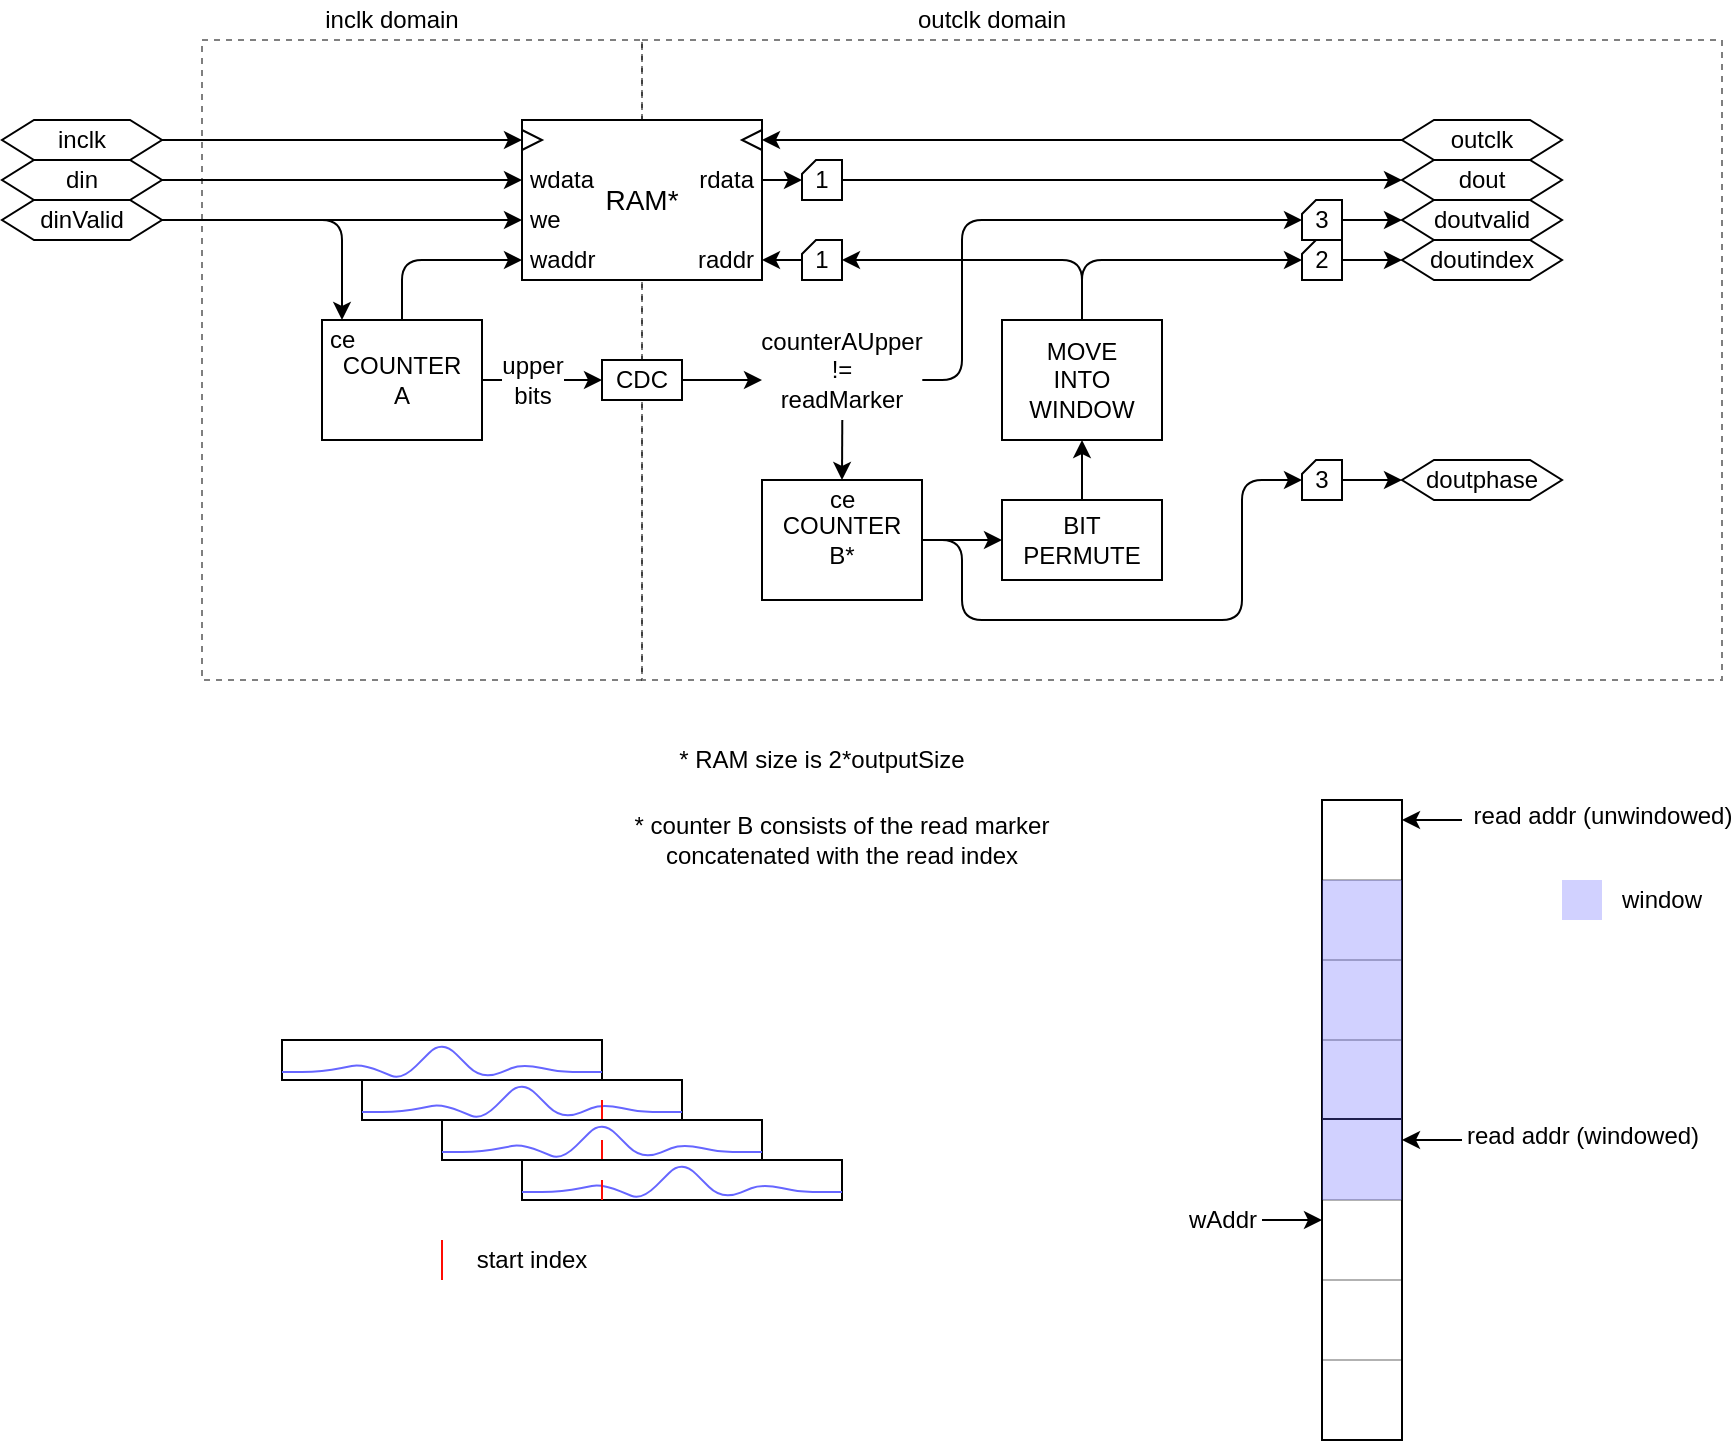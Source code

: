 <mxfile version="11.1.4" type="device"><diagram id="xeB8xeySdHdrfTj55RFs" name="Page-1"><mxGraphModel dx="1231" dy="726" grid="1" gridSize="10" guides="1" tooltips="1" connect="1" arrows="1" fold="1" page="1" pageScale="1" pageWidth="1200" pageHeight="1100" math="0" shadow="0"><root><mxCell id="0"/><mxCell id="1" parent="0"/><mxCell id="kxmxO0SaUrNQi4WjiAiA-177" value="" style="rounded=0;whiteSpace=wrap;html=1;fillColor=none;fontSize=12;align=left;dashed=1;opacity=50;" vertex="1" parent="1"><mxGeometry x="160" y="100" width="220" height="320" as="geometry"/></mxCell><mxCell id="kxmxO0SaUrNQi4WjiAiA-182" value="" style="rounded=0;whiteSpace=wrap;html=1;fillColor=none;fontSize=12;align=left;dashed=1;opacity=50;" vertex="1" parent="1"><mxGeometry x="380" y="100" width="540" height="320" as="geometry"/></mxCell><mxCell id="kxmxO0SaUrNQi4WjiAiA-6" value="" style="group" vertex="1" connectable="0" parent="1"><mxGeometry x="320" y="140" width="120" height="80" as="geometry"/></mxCell><mxCell id="kxmxO0SaUrNQi4WjiAiA-1" value="RAM*" style="rounded=0;whiteSpace=wrap;html=1;fontSize=14;" vertex="1" parent="kxmxO0SaUrNQi4WjiAiA-6"><mxGeometry width="120" height="80" as="geometry"/></mxCell><mxCell id="kxmxO0SaUrNQi4WjiAiA-2" value="waddr" style="text;html=1;strokeColor=none;fillColor=none;align=left;verticalAlign=middle;whiteSpace=wrap;rounded=0;fontSize=12;spacingLeft=2;" vertex="1" parent="kxmxO0SaUrNQi4WjiAiA-6"><mxGeometry y="60" width="40" height="20" as="geometry"/></mxCell><mxCell id="kxmxO0SaUrNQi4WjiAiA-3" value="wdata" style="text;html=1;strokeColor=none;fillColor=none;align=left;verticalAlign=middle;whiteSpace=wrap;rounded=0;fontSize=12;spacingLeft=2;" vertex="1" parent="kxmxO0SaUrNQi4WjiAiA-6"><mxGeometry y="20" width="40" height="20" as="geometry"/></mxCell><mxCell id="kxmxO0SaUrNQi4WjiAiA-4" value="rdata" style="text;html=1;strokeColor=none;fillColor=none;align=right;verticalAlign=middle;whiteSpace=wrap;rounded=0;fontSize=12;spacingLeft=0;spacingRight=2;" vertex="1" parent="kxmxO0SaUrNQi4WjiAiA-6"><mxGeometry x="80" y="20" width="40" height="20" as="geometry"/></mxCell><mxCell id="kxmxO0SaUrNQi4WjiAiA-5" value="raddr" style="text;html=1;strokeColor=none;fillColor=none;align=right;verticalAlign=middle;whiteSpace=wrap;rounded=0;fontSize=12;spacingLeft=0;spacingRight=2;" vertex="1" parent="kxmxO0SaUrNQi4WjiAiA-6"><mxGeometry x="80" y="60" width="40" height="20" as="geometry"/></mxCell><mxCell id="kxmxO0SaUrNQi4WjiAiA-57" value="we" style="text;html=1;strokeColor=none;fillColor=none;align=left;verticalAlign=middle;whiteSpace=wrap;rounded=0;fontSize=12;spacingLeft=2;" vertex="1" parent="kxmxO0SaUrNQi4WjiAiA-6"><mxGeometry y="40" width="40" height="20" as="geometry"/></mxCell><mxCell id="kxmxO0SaUrNQi4WjiAiA-76" value="" style="group" vertex="1" connectable="0" parent="kxmxO0SaUrNQi4WjiAiA-6"><mxGeometry y="5" width="10" height="10" as="geometry"/></mxCell><mxCell id="kxmxO0SaUrNQi4WjiAiA-77" value="" style="rounded=0;whiteSpace=wrap;html=1;fontSize=12;align=right;strokeColor=none;fillColor=none;" vertex="1" parent="kxmxO0SaUrNQi4WjiAiA-76"><mxGeometry width="10" height="10" as="geometry"/></mxCell><mxCell id="kxmxO0SaUrNQi4WjiAiA-78" value="" style="endArrow=none;html=1;strokeColor=#000000;fontSize=12;rounded=0;" edge="1" parent="kxmxO0SaUrNQi4WjiAiA-76"><mxGeometry width="50" height="50" relative="1" as="geometry"><mxPoint as="sourcePoint"/><mxPoint y="10" as="targetPoint"/><Array as="points"><mxPoint x="10" y="5"/></Array></mxGeometry></mxCell><mxCell id="kxmxO0SaUrNQi4WjiAiA-108" value="" style="group;rotation=-180;" vertex="1" connectable="0" parent="kxmxO0SaUrNQi4WjiAiA-6"><mxGeometry x="110" y="5" width="10" height="10" as="geometry"/></mxCell><mxCell id="kxmxO0SaUrNQi4WjiAiA-109" value="" style="rounded=0;whiteSpace=wrap;html=1;fontSize=12;align=right;strokeColor=none;fillColor=none;rotation=-180;" vertex="1" parent="kxmxO0SaUrNQi4WjiAiA-108"><mxGeometry width="10" height="10" as="geometry"/></mxCell><mxCell id="kxmxO0SaUrNQi4WjiAiA-110" value="" style="endArrow=none;html=1;strokeColor=#000000;fontSize=12;rounded=0;" edge="1" parent="kxmxO0SaUrNQi4WjiAiA-108"><mxGeometry width="50" height="50" relative="1" as="geometry"><mxPoint x="10" y="10" as="sourcePoint"/><mxPoint x="10" as="targetPoint"/><Array as="points"><mxPoint y="5"/></Array></mxGeometry></mxCell><mxCell id="kxmxO0SaUrNQi4WjiAiA-284" style="edgeStyle=orthogonalEdgeStyle;rounded=1;orthogonalLoop=1;jettySize=auto;html=1;exitX=1;exitY=0.5;exitDx=0;exitDy=0;entryX=0;entryY=0.5;entryDx=0;entryDy=0;strokeColor=#000000;fontSize=12;" edge="1" parent="1" source="kxmxO0SaUrNQi4WjiAiA-9" target="kxmxO0SaUrNQi4WjiAiA-3"><mxGeometry relative="1" as="geometry"/></mxCell><mxCell id="kxmxO0SaUrNQi4WjiAiA-9" value="din" style="shape=hexagon;perimeter=hexagonPerimeter2;whiteSpace=wrap;html=1;fontSize=12;align=center;size=0.2;" vertex="1" parent="1"><mxGeometry x="60" y="160" width="80" height="20" as="geometry"/></mxCell><mxCell id="kxmxO0SaUrNQi4WjiAiA-20" value="" style="group" vertex="1" connectable="0" parent="1"><mxGeometry x="200" y="600" width="160" height="20" as="geometry"/></mxCell><mxCell id="kxmxO0SaUrNQi4WjiAiA-18" value="" style="rounded=0;whiteSpace=wrap;html=1;fontSize=12;align=right;" vertex="1" parent="kxmxO0SaUrNQi4WjiAiA-20"><mxGeometry width="160" height="20" as="geometry"/></mxCell><mxCell id="kxmxO0SaUrNQi4WjiAiA-15" value="" style="endArrow=none;html=1;fontSize=12;strokeColor=#6666FF;" edge="1" parent="kxmxO0SaUrNQi4WjiAiA-20"><mxGeometry width="50" height="50" relative="1" as="geometry"><mxPoint y="16" as="sourcePoint"/><mxPoint x="160" y="16" as="targetPoint"/><Array as="points"><mxPoint x="20" y="16"/><mxPoint x="40" y="12"/><mxPoint x="60" y="20"/><mxPoint x="80"/><mxPoint x="100" y="20"/><mxPoint x="120" y="12"/><mxPoint x="140" y="16"/></Array></mxGeometry></mxCell><mxCell id="kxmxO0SaUrNQi4WjiAiA-31" value="" style="group" vertex="1" connectable="0" parent="1"><mxGeometry x="240" y="620" width="160" height="20" as="geometry"/></mxCell><mxCell id="kxmxO0SaUrNQi4WjiAiA-32" value="" style="rounded=0;whiteSpace=wrap;html=1;fontSize=12;align=right;" vertex="1" parent="kxmxO0SaUrNQi4WjiAiA-31"><mxGeometry width="160" height="20" as="geometry"/></mxCell><mxCell id="kxmxO0SaUrNQi4WjiAiA-33" value="" style="endArrow=none;html=1;fontSize=12;strokeColor=#6666FF;" edge="1" parent="kxmxO0SaUrNQi4WjiAiA-31"><mxGeometry width="50" height="50" relative="1" as="geometry"><mxPoint y="16" as="sourcePoint"/><mxPoint x="160" y="16" as="targetPoint"/><Array as="points"><mxPoint x="20" y="16"/><mxPoint x="40" y="12"/><mxPoint x="60" y="20"/><mxPoint x="80"/><mxPoint x="100" y="20"/><mxPoint x="120" y="12"/><mxPoint x="140" y="16"/></Array></mxGeometry></mxCell><mxCell id="kxmxO0SaUrNQi4WjiAiA-40" value="" style="endArrow=none;html=1;strokeColor=#FF0B03;fontSize=12;" edge="1" parent="kxmxO0SaUrNQi4WjiAiA-31"><mxGeometry width="50" height="50" relative="1" as="geometry"><mxPoint x="120" y="20" as="sourcePoint"/><mxPoint x="120" y="10" as="targetPoint"/></mxGeometry></mxCell><mxCell id="kxmxO0SaUrNQi4WjiAiA-34" value="" style="group" vertex="1" connectable="0" parent="1"><mxGeometry x="280" y="640" width="160" height="20" as="geometry"/></mxCell><mxCell id="kxmxO0SaUrNQi4WjiAiA-35" value="" style="rounded=0;whiteSpace=wrap;html=1;fontSize=12;align=right;" vertex="1" parent="kxmxO0SaUrNQi4WjiAiA-34"><mxGeometry width="160" height="20" as="geometry"/></mxCell><mxCell id="kxmxO0SaUrNQi4WjiAiA-36" value="" style="endArrow=none;html=1;fontSize=12;strokeColor=#6666FF;" edge="1" parent="kxmxO0SaUrNQi4WjiAiA-34"><mxGeometry width="50" height="50" relative="1" as="geometry"><mxPoint y="16" as="sourcePoint"/><mxPoint x="160" y="16" as="targetPoint"/><Array as="points"><mxPoint x="20" y="16"/><mxPoint x="40" y="12"/><mxPoint x="60" y="20"/><mxPoint x="80"/><mxPoint x="100" y="20"/><mxPoint x="120" y="12"/><mxPoint x="140" y="16"/></Array></mxGeometry></mxCell><mxCell id="kxmxO0SaUrNQi4WjiAiA-41" value="" style="endArrow=none;html=1;strokeColor=#FF0B03;fontSize=12;" edge="1" parent="kxmxO0SaUrNQi4WjiAiA-34"><mxGeometry width="50" height="50" relative="1" as="geometry"><mxPoint x="80" y="20" as="sourcePoint"/><mxPoint x="80" y="10" as="targetPoint"/></mxGeometry></mxCell><mxCell id="kxmxO0SaUrNQi4WjiAiA-37" value="" style="group" vertex="1" connectable="0" parent="1"><mxGeometry x="320" y="660" width="160" height="20" as="geometry"/></mxCell><mxCell id="kxmxO0SaUrNQi4WjiAiA-38" value="" style="rounded=0;whiteSpace=wrap;html=1;fontSize=12;align=right;" vertex="1" parent="kxmxO0SaUrNQi4WjiAiA-37"><mxGeometry width="160" height="20" as="geometry"/></mxCell><mxCell id="kxmxO0SaUrNQi4WjiAiA-39" value="" style="endArrow=none;html=1;fontSize=12;strokeColor=#6666FF;" edge="1" parent="kxmxO0SaUrNQi4WjiAiA-37"><mxGeometry width="50" height="50" relative="1" as="geometry"><mxPoint y="16" as="sourcePoint"/><mxPoint x="160" y="16" as="targetPoint"/><Array as="points"><mxPoint x="20" y="16"/><mxPoint x="40" y="12"/><mxPoint x="60" y="20"/><mxPoint x="80"/><mxPoint x="100" y="20"/><mxPoint x="120" y="12"/><mxPoint x="140" y="16"/></Array></mxGeometry></mxCell><mxCell id="kxmxO0SaUrNQi4WjiAiA-46" value="" style="endArrow=none;html=1;strokeColor=#FF0B03;fontSize=12;" edge="1" parent="kxmxO0SaUrNQi4WjiAiA-37"><mxGeometry width="50" height="50" relative="1" as="geometry"><mxPoint x="40" y="20" as="sourcePoint"/><mxPoint x="40" y="10" as="targetPoint"/></mxGeometry></mxCell><mxCell id="kxmxO0SaUrNQi4WjiAiA-283" style="edgeStyle=orthogonalEdgeStyle;rounded=1;orthogonalLoop=1;jettySize=auto;html=1;exitX=1;exitY=0.5;exitDx=0;exitDy=0;entryX=0;entryY=0.5;entryDx=0;entryDy=0;strokeColor=#000000;fontSize=12;" edge="1" parent="1" source="kxmxO0SaUrNQi4WjiAiA-68" target="kxmxO0SaUrNQi4WjiAiA-77"><mxGeometry relative="1" as="geometry"/></mxCell><mxCell id="kxmxO0SaUrNQi4WjiAiA-68" value="inclk" style="shape=hexagon;perimeter=hexagonPerimeter2;whiteSpace=wrap;html=1;fontSize=12;align=center;size=0.2;" vertex="1" parent="1"><mxGeometry x="60" y="140" width="80" height="20" as="geometry"/></mxCell><mxCell id="kxmxO0SaUrNQi4WjiAiA-100" value="" style="group" vertex="1" connectable="0" parent="1"><mxGeometry x="440" y="320" width="80" height="60" as="geometry"/></mxCell><mxCell id="kxmxO0SaUrNQi4WjiAiA-297" value="" style="group" vertex="1" connectable="0" parent="kxmxO0SaUrNQi4WjiAiA-100"><mxGeometry width="80" height="60" as="geometry"/></mxCell><mxCell id="kxmxO0SaUrNQi4WjiAiA-101" value="COUNTER&lt;br&gt;B*" style="rounded=0;whiteSpace=wrap;html=1;fontSize=12;align=center;" vertex="1" parent="kxmxO0SaUrNQi4WjiAiA-297"><mxGeometry width="80" height="60" as="geometry"/></mxCell><mxCell id="kxmxO0SaUrNQi4WjiAiA-113" value="ce" style="text;html=1;strokeColor=none;fillColor=none;align=left;verticalAlign=middle;whiteSpace=wrap;rounded=0;fontSize=12;spacingLeft=2;spacingRight=0;" vertex="1" parent="kxmxO0SaUrNQi4WjiAiA-297"><mxGeometry x="30" width="20" height="20" as="geometry"/></mxCell><mxCell id="kxmxO0SaUrNQi4WjiAiA-111" style="edgeStyle=orthogonalEdgeStyle;rounded=1;orthogonalLoop=1;jettySize=auto;html=1;exitX=1;exitY=0.5;exitDx=0;exitDy=0;strokeColor=#000000;fontSize=12;entryX=0;entryY=0.5;entryDx=0;entryDy=0;" edge="1" parent="1" source="kxmxO0SaUrNQi4WjiAiA-210" target="kxmxO0SaUrNQi4WjiAiA-123"><mxGeometry relative="1" as="geometry"><mxPoint x="580" y="170" as="targetPoint"/></mxGeometry></mxCell><mxCell id="kxmxO0SaUrNQi4WjiAiA-123" value="dout" style="shape=hexagon;perimeter=hexagonPerimeter2;whiteSpace=wrap;html=1;fontSize=12;align=center;size=0.2;" vertex="1" parent="1"><mxGeometry x="760" y="160" width="80" height="20" as="geometry"/></mxCell><mxCell id="kxmxO0SaUrNQi4WjiAiA-124" value="doutphase" style="shape=hexagon;perimeter=hexagonPerimeter2;whiteSpace=wrap;html=1;fontSize=12;align=center;size=0.2;" vertex="1" parent="1"><mxGeometry x="760" y="310" width="80" height="20" as="geometry"/></mxCell><mxCell id="kxmxO0SaUrNQi4WjiAiA-132" style="edgeStyle=orthogonalEdgeStyle;rounded=1;orthogonalLoop=1;jettySize=auto;html=1;exitX=0;exitY=0.5;exitDx=0;exitDy=0;entryX=0;entryY=0.5;entryDx=0;entryDy=0;strokeColor=#000000;fontSize=12;" edge="1" parent="1" source="kxmxO0SaUrNQi4WjiAiA-129" target="kxmxO0SaUrNQi4WjiAiA-109"><mxGeometry relative="1" as="geometry"><Array as="points"><mxPoint x="580" y="150"/><mxPoint x="580" y="150"/></Array></mxGeometry></mxCell><mxCell id="kxmxO0SaUrNQi4WjiAiA-129" value="outclk" style="shape=hexagon;perimeter=hexagonPerimeter2;whiteSpace=wrap;html=1;fontSize=12;align=center;size=0.2;" vertex="1" parent="1"><mxGeometry x="760" y="140" width="80" height="20" as="geometry"/></mxCell><mxCell id="kxmxO0SaUrNQi4WjiAiA-155" value="" style="group" vertex="1" connectable="0" parent="1"><mxGeometry x="220" y="240" width="80" height="60" as="geometry"/></mxCell><mxCell id="kxmxO0SaUrNQi4WjiAiA-156" value="COUNTER&lt;br&gt;A" style="rounded=0;whiteSpace=wrap;html=1;fontSize=12;align=center;" vertex="1" parent="kxmxO0SaUrNQi4WjiAiA-155"><mxGeometry width="80" height="60" as="geometry"/></mxCell><mxCell id="kxmxO0SaUrNQi4WjiAiA-285" value="ce" style="text;html=1;strokeColor=none;fillColor=none;align=left;verticalAlign=middle;whiteSpace=wrap;rounded=0;fontSize=12;spacingLeft=2;" vertex="1" parent="kxmxO0SaUrNQi4WjiAiA-155"><mxGeometry width="20" height="20" as="geometry"/></mxCell><mxCell id="kxmxO0SaUrNQi4WjiAiA-178" value="inclk domain" style="text;html=1;strokeColor=none;fillColor=none;align=center;verticalAlign=middle;whiteSpace=wrap;rounded=0;dashed=1;fontSize=12;opacity=50;" vertex="1" parent="1"><mxGeometry x="210" y="80" width="90" height="20" as="geometry"/></mxCell><mxCell id="kxmxO0SaUrNQi4WjiAiA-185" value="outclk domain" style="text;html=1;strokeColor=none;fillColor=none;align=center;verticalAlign=middle;whiteSpace=wrap;rounded=0;dashed=1;fontSize=12;opacity=50;" vertex="1" parent="1"><mxGeometry x="510" y="80" width="90" height="20" as="geometry"/></mxCell><mxCell id="kxmxO0SaUrNQi4WjiAiA-186" style="edgeStyle=orthogonalEdgeStyle;rounded=1;orthogonalLoop=1;jettySize=auto;html=1;exitX=0.5;exitY=0;exitDx=0;exitDy=0;entryX=0;entryY=0.5;entryDx=0;entryDy=0;strokeColor=#000000;fontSize=12;" edge="1" parent="1" source="kxmxO0SaUrNQi4WjiAiA-156" target="kxmxO0SaUrNQi4WjiAiA-2"><mxGeometry relative="1" as="geometry"><Array as="points"><mxPoint x="260" y="210"/></Array></mxGeometry></mxCell><mxCell id="kxmxO0SaUrNQi4WjiAiA-294" style="edgeStyle=orthogonalEdgeStyle;rounded=1;orthogonalLoop=1;jettySize=auto;html=1;exitX=1;exitY=0.5;exitDx=0;exitDy=0;strokeColor=#000000;fontSize=12;" edge="1" parent="1" source="kxmxO0SaUrNQi4WjiAiA-204"><mxGeometry relative="1" as="geometry"><mxPoint x="440" y="270" as="targetPoint"/></mxGeometry></mxCell><mxCell id="kxmxO0SaUrNQi4WjiAiA-204" value="CDC" style="rounded=0;whiteSpace=wrap;html=1;fontSize=12;align=center;" vertex="1" parent="1"><mxGeometry x="360" y="260" width="40" height="20" as="geometry"/></mxCell><mxCell id="kxmxO0SaUrNQi4WjiAiA-208" value="doutvalid" style="shape=hexagon;perimeter=hexagonPerimeter2;whiteSpace=wrap;html=1;fontSize=12;align=center;size=0.2;" vertex="1" parent="1"><mxGeometry x="760" y="180" width="80" height="20" as="geometry"/></mxCell><mxCell id="kxmxO0SaUrNQi4WjiAiA-210" value="1" style="shape=card;whiteSpace=wrap;html=1;fillColor=none;fontSize=12;align=center;arcSize=10;size=7;" vertex="1" parent="1"><mxGeometry x="460" y="160" width="20" height="20" as="geometry"/></mxCell><mxCell id="kxmxO0SaUrNQi4WjiAiA-212" style="edgeStyle=orthogonalEdgeStyle;rounded=1;orthogonalLoop=1;jettySize=auto;html=1;exitX=1;exitY=0.5;exitDx=0;exitDy=0;strokeColor=#000000;fontSize=12;entryX=0;entryY=0.5;entryDx=0;entryDy=0;" edge="1" parent="1" source="kxmxO0SaUrNQi4WjiAiA-4" target="kxmxO0SaUrNQi4WjiAiA-210"><mxGeometry relative="1" as="geometry"><mxPoint x="580.333" y="170.333" as="targetPoint"/><mxPoint x="440.333" y="170.333" as="sourcePoint"/></mxGeometry></mxCell><mxCell id="kxmxO0SaUrNQi4WjiAiA-217" style="edgeStyle=orthogonalEdgeStyle;rounded=1;orthogonalLoop=1;jettySize=auto;html=1;exitX=1;exitY=0.5;exitDx=0;exitDy=0;exitPerimeter=0;entryX=0;entryY=0.5;entryDx=0;entryDy=0;strokeColor=#000000;fontSize=12;" edge="1" parent="1" source="kxmxO0SaUrNQi4WjiAiA-214" target="kxmxO0SaUrNQi4WjiAiA-208"><mxGeometry relative="1" as="geometry"/></mxCell><mxCell id="kxmxO0SaUrNQi4WjiAiA-214" value="3" style="shape=card;whiteSpace=wrap;html=1;fillColor=none;fontSize=12;align=center;arcSize=10;size=7;" vertex="1" parent="1"><mxGeometry x="710" y="180" width="20" height="20" as="geometry"/></mxCell><mxCell id="kxmxO0SaUrNQi4WjiAiA-245" value="" style="group" vertex="1" connectable="0" parent="1"><mxGeometry x="560" y="330" width="80" height="40" as="geometry"/></mxCell><mxCell id="kxmxO0SaUrNQi4WjiAiA-246" value="BIT&lt;br&gt;PERMUTE" style="rounded=0;whiteSpace=wrap;html=1;fontSize=12;align=center;" vertex="1" parent="kxmxO0SaUrNQi4WjiAiA-245"><mxGeometry width="80" height="40" as="geometry"/></mxCell><mxCell id="kxmxO0SaUrNQi4WjiAiA-266" style="edgeStyle=orthogonalEdgeStyle;rounded=1;orthogonalLoop=1;jettySize=auto;html=1;exitX=1;exitY=0.5;exitDx=0;exitDy=0;exitPerimeter=0;entryX=0;entryY=0.5;entryDx=0;entryDy=0;strokeColor=#000000;fontSize=12;" edge="1" parent="1" source="kxmxO0SaUrNQi4WjiAiA-262" target="kxmxO0SaUrNQi4WjiAiA-124"><mxGeometry relative="1" as="geometry"/></mxCell><mxCell id="kxmxO0SaUrNQi4WjiAiA-262" value="3" style="shape=card;whiteSpace=wrap;html=1;fillColor=none;fontSize=12;align=center;arcSize=10;size=7;" vertex="1" parent="1"><mxGeometry x="710" y="310" width="20" height="20" as="geometry"/></mxCell><mxCell id="kxmxO0SaUrNQi4WjiAiA-267" value="doutindex" style="shape=hexagon;perimeter=hexagonPerimeter2;whiteSpace=wrap;html=1;fontSize=12;align=center;size=0.2;" vertex="1" parent="1"><mxGeometry x="760" y="200" width="80" height="20" as="geometry"/></mxCell><mxCell id="kxmxO0SaUrNQi4WjiAiA-270" style="edgeStyle=orthogonalEdgeStyle;rounded=1;orthogonalLoop=1;jettySize=auto;html=1;exitX=1;exitY=0.5;exitDx=0;exitDy=0;exitPerimeter=0;entryX=0;entryY=0.5;entryDx=0;entryDy=0;strokeColor=#000000;fontSize=12;" edge="1" parent="1" source="kxmxO0SaUrNQi4WjiAiA-273" target="kxmxO0SaUrNQi4WjiAiA-267"><mxGeometry relative="1" as="geometry"/></mxCell><mxCell id="kxmxO0SaUrNQi4WjiAiA-273" value="2" style="shape=card;whiteSpace=wrap;html=1;fillColor=none;fontSize=12;align=center;arcSize=10;size=7;" vertex="1" parent="1"><mxGeometry x="710" y="200" width="20" height="20" as="geometry"/></mxCell><mxCell id="kxmxO0SaUrNQi4WjiAiA-280" style="edgeStyle=orthogonalEdgeStyle;rounded=1;orthogonalLoop=1;jettySize=auto;html=1;entryX=1;entryY=0.5;entryDx=0;entryDy=0;strokeColor=#000000;fontSize=12;" edge="1" parent="1" source="kxmxO0SaUrNQi4WjiAiA-278" target="kxmxO0SaUrNQi4WjiAiA-5"><mxGeometry relative="1" as="geometry"/></mxCell><mxCell id="kxmxO0SaUrNQi4WjiAiA-278" value="1" style="shape=card;whiteSpace=wrap;html=1;fillColor=none;fontSize=12;align=center;arcSize=10;size=7;" vertex="1" parent="1"><mxGeometry x="460" y="200" width="20" height="20" as="geometry"/></mxCell><mxCell id="kxmxO0SaUrNQi4WjiAiA-287" style="edgeStyle=orthogonalEdgeStyle;rounded=1;orthogonalLoop=1;jettySize=auto;html=1;exitX=1;exitY=0.5;exitDx=0;exitDy=0;entryX=0;entryY=0.5;entryDx=0;entryDy=0;strokeColor=#000000;fontSize=12;" edge="1" parent="1" source="kxmxO0SaUrNQi4WjiAiA-286" target="kxmxO0SaUrNQi4WjiAiA-57"><mxGeometry relative="1" as="geometry"/></mxCell><mxCell id="kxmxO0SaUrNQi4WjiAiA-288" style="edgeStyle=orthogonalEdgeStyle;rounded=1;orthogonalLoop=1;jettySize=auto;html=1;exitX=1;exitY=0.5;exitDx=0;exitDy=0;entryX=0.5;entryY=0;entryDx=0;entryDy=0;strokeColor=#000000;fontSize=12;" edge="1" parent="1" source="kxmxO0SaUrNQi4WjiAiA-286" target="kxmxO0SaUrNQi4WjiAiA-285"><mxGeometry relative="1" as="geometry"/></mxCell><mxCell id="kxmxO0SaUrNQi4WjiAiA-286" value="dinValid" style="shape=hexagon;perimeter=hexagonPerimeter2;whiteSpace=wrap;html=1;fontSize=12;align=center;size=0.2;" vertex="1" parent="1"><mxGeometry x="60" y="180" width="80" height="20" as="geometry"/></mxCell><mxCell id="kxmxO0SaUrNQi4WjiAiA-289" style="edgeStyle=orthogonalEdgeStyle;rounded=1;orthogonalLoop=1;jettySize=auto;html=1;exitX=1;exitY=0.5;exitDx=0;exitDy=0;entryX=0;entryY=0.5;entryDx=0;entryDy=0;strokeColor=#000000;fontSize=12;" edge="1" parent="1" source="kxmxO0SaUrNQi4WjiAiA-156" target="kxmxO0SaUrNQi4WjiAiA-204"><mxGeometry relative="1" as="geometry"/></mxCell><mxCell id="kxmxO0SaUrNQi4WjiAiA-328" value="upper&lt;br&gt;bits" style="text;html=1;resizable=0;points=[];align=center;verticalAlign=middle;labelBackgroundColor=#ffffff;fontSize=12;" vertex="1" connectable="0" parent="kxmxO0SaUrNQi4WjiAiA-289"><mxGeometry x="-0.349" y="-2" relative="1" as="geometry"><mxPoint x="5.5" y="-2" as="offset"/></mxGeometry></mxCell><mxCell id="kxmxO0SaUrNQi4WjiAiA-295" value="" style="group" vertex="1" connectable="0" parent="1"><mxGeometry x="560" y="240" width="80" height="60" as="geometry"/></mxCell><mxCell id="kxmxO0SaUrNQi4WjiAiA-296" value="MOVE&lt;br&gt;INTO&lt;br&gt;WINDOW" style="rounded=0;whiteSpace=wrap;html=1;fontSize=12;align=center;" vertex="1" parent="kxmxO0SaUrNQi4WjiAiA-295"><mxGeometry width="80" height="60" as="geometry"/></mxCell><mxCell id="kxmxO0SaUrNQi4WjiAiA-299" style="edgeStyle=orthogonalEdgeStyle;rounded=1;orthogonalLoop=1;jettySize=auto;html=1;exitX=0.5;exitY=1;exitDx=0;exitDy=0;entryX=0.5;entryY=0;entryDx=0;entryDy=0;strokeColor=#000000;fontSize=12;" edge="1" parent="1" target="kxmxO0SaUrNQi4WjiAiA-113"><mxGeometry relative="1" as="geometry"><mxPoint x="480.143" y="290" as="sourcePoint"/></mxGeometry></mxCell><mxCell id="kxmxO0SaUrNQi4WjiAiA-300" style="edgeStyle=orthogonalEdgeStyle;rounded=1;orthogonalLoop=1;jettySize=auto;html=1;exitX=1;exitY=0.5;exitDx=0;exitDy=0;entryX=0;entryY=0.5;entryDx=0;entryDy=0;strokeColor=#000000;fontSize=12;" edge="1" parent="1" source="kxmxO0SaUrNQi4WjiAiA-101" target="kxmxO0SaUrNQi4WjiAiA-246"><mxGeometry relative="1" as="geometry"/></mxCell><mxCell id="kxmxO0SaUrNQi4WjiAiA-301" style="edgeStyle=orthogonalEdgeStyle;rounded=1;orthogonalLoop=1;jettySize=auto;html=1;exitX=0.5;exitY=0;exitDx=0;exitDy=0;entryX=0.5;entryY=1;entryDx=0;entryDy=0;strokeColor=#000000;fontSize=12;" edge="1" parent="1" source="kxmxO0SaUrNQi4WjiAiA-246" target="kxmxO0SaUrNQi4WjiAiA-296"><mxGeometry relative="1" as="geometry"/></mxCell><mxCell id="kxmxO0SaUrNQi4WjiAiA-302" style="edgeStyle=orthogonalEdgeStyle;rounded=1;orthogonalLoop=1;jettySize=auto;html=1;exitX=1;exitY=0.5;exitDx=0;exitDy=0;strokeColor=#000000;fontSize=12;" edge="1" parent="1" source="kxmxO0SaUrNQi4WjiAiA-101" target="kxmxO0SaUrNQi4WjiAiA-262"><mxGeometry relative="1" as="geometry"><Array as="points"><mxPoint x="540" y="350"/><mxPoint x="540" y="390"/><mxPoint x="680" y="390"/><mxPoint x="680" y="320"/></Array></mxGeometry></mxCell><mxCell id="kxmxO0SaUrNQi4WjiAiA-303" style="edgeStyle=orthogonalEdgeStyle;rounded=1;orthogonalLoop=1;jettySize=auto;html=1;exitX=0.5;exitY=0;exitDx=0;exitDy=0;entryX=1;entryY=0.5;entryDx=0;entryDy=0;entryPerimeter=0;strokeColor=#000000;fontSize=12;" edge="1" parent="1" source="kxmxO0SaUrNQi4WjiAiA-296" target="kxmxO0SaUrNQi4WjiAiA-278"><mxGeometry relative="1" as="geometry"/></mxCell><mxCell id="kxmxO0SaUrNQi4WjiAiA-304" style="edgeStyle=orthogonalEdgeStyle;rounded=1;orthogonalLoop=1;jettySize=auto;html=1;exitX=0.5;exitY=0;exitDx=0;exitDy=0;strokeColor=#000000;fontSize=12;" edge="1" parent="1" source="kxmxO0SaUrNQi4WjiAiA-296" target="kxmxO0SaUrNQi4WjiAiA-273"><mxGeometry relative="1" as="geometry"><Array as="points"><mxPoint x="600" y="210"/></Array></mxGeometry></mxCell><mxCell id="kxmxO0SaUrNQi4WjiAiA-306" style="edgeStyle=orthogonalEdgeStyle;rounded=1;orthogonalLoop=1;jettySize=auto;html=1;exitX=1;exitY=0.5;exitDx=0;exitDy=0;strokeColor=#000000;fontSize=12;" edge="1" parent="1" target="kxmxO0SaUrNQi4WjiAiA-214"><mxGeometry relative="1" as="geometry"><mxPoint x="520.143" y="270" as="sourcePoint"/><Array as="points"><mxPoint x="540" y="270"/><mxPoint x="540" y="190"/></Array></mxGeometry></mxCell><mxCell id="kxmxO0SaUrNQi4WjiAiA-310" value="" style="rounded=0;whiteSpace=wrap;html=1;fillColor=none;fontSize=12;align=center;" vertex="1" parent="1"><mxGeometry x="720" y="480" width="40" height="320" as="geometry"/></mxCell><mxCell id="kxmxO0SaUrNQi4WjiAiA-311" value="" style="endArrow=classic;html=1;strokeColor=#000000;fontSize=12;" edge="1" parent="1"><mxGeometry width="50" height="50" relative="1" as="geometry"><mxPoint x="690" y="690" as="sourcePoint"/><mxPoint x="720" y="690" as="targetPoint"/></mxGeometry></mxCell><mxCell id="kxmxO0SaUrNQi4WjiAiA-312" value="wAddr" style="text;html=1;resizable=0;points=[];align=center;verticalAlign=middle;labelBackgroundColor=#ffffff;fontSize=12;" vertex="1" connectable="0" parent="kxmxO0SaUrNQi4WjiAiA-311"><mxGeometry x="-0.619" y="1" relative="1" as="geometry"><mxPoint x="-25.5" y="1" as="offset"/></mxGeometry></mxCell><mxCell id="kxmxO0SaUrNQi4WjiAiA-313" value="" style="endArrow=none;html=1;strokeColor=#000000;fontSize=12;" edge="1" parent="1"><mxGeometry width="50" height="50" relative="1" as="geometry"><mxPoint x="720" y="639.5" as="sourcePoint"/><mxPoint x="760" y="639.5" as="targetPoint"/></mxGeometry></mxCell><mxCell id="kxmxO0SaUrNQi4WjiAiA-316" value="" style="endArrow=none;html=1;strokeColor=#000000;fontSize=12;opacity=30;" edge="1" parent="1"><mxGeometry width="50" height="50" relative="1" as="geometry"><mxPoint x="720" y="520" as="sourcePoint"/><mxPoint x="760" y="520" as="targetPoint"/></mxGeometry></mxCell><mxCell id="kxmxO0SaUrNQi4WjiAiA-317" value="" style="endArrow=none;html=1;strokeColor=#000000;fontSize=12;opacity=30;" edge="1" parent="1"><mxGeometry width="50" height="50" relative="1" as="geometry"><mxPoint x="720" y="560" as="sourcePoint"/><mxPoint x="760" y="560" as="targetPoint"/></mxGeometry></mxCell><mxCell id="kxmxO0SaUrNQi4WjiAiA-318" value="" style="endArrow=none;html=1;strokeColor=#000000;fontSize=12;opacity=30;" edge="1" parent="1"><mxGeometry width="50" height="50" relative="1" as="geometry"><mxPoint x="720" y="600" as="sourcePoint"/><mxPoint x="760" y="600" as="targetPoint"/></mxGeometry></mxCell><mxCell id="kxmxO0SaUrNQi4WjiAiA-319" value="" style="endArrow=none;html=1;strokeColor=#000000;fontSize=12;opacity=30;" edge="1" parent="1"><mxGeometry width="50" height="50" relative="1" as="geometry"><mxPoint x="720" y="680" as="sourcePoint"/><mxPoint x="760" y="680" as="targetPoint"/></mxGeometry></mxCell><mxCell id="kxmxO0SaUrNQi4WjiAiA-320" value="" style="endArrow=none;html=1;strokeColor=#000000;fontSize=12;opacity=30;" edge="1" parent="1"><mxGeometry width="50" height="50" relative="1" as="geometry"><mxPoint x="720" y="720" as="sourcePoint"/><mxPoint x="760" y="720" as="targetPoint"/></mxGeometry></mxCell><mxCell id="kxmxO0SaUrNQi4WjiAiA-321" value="" style="endArrow=none;html=1;strokeColor=#000000;fontSize=12;opacity=30;" edge="1" parent="1"><mxGeometry width="50" height="50" relative="1" as="geometry"><mxPoint x="720" y="760" as="sourcePoint"/><mxPoint x="760" y="760" as="targetPoint"/></mxGeometry></mxCell><mxCell id="kxmxO0SaUrNQi4WjiAiA-315" value="" style="rounded=0;whiteSpace=wrap;html=1;fillColor=#6666FF;fontSize=12;align=center;strokeColor=none;opacity=30;" vertex="1" parent="1"><mxGeometry x="720" y="520" width="40" height="160" as="geometry"/></mxCell><mxCell id="kxmxO0SaUrNQi4WjiAiA-322" value="" style="rounded=0;whiteSpace=wrap;html=1;fillColor=#6666FF;fontSize=12;align=center;strokeColor=none;opacity=30;" vertex="1" parent="1"><mxGeometry x="840" y="520" width="20" height="20" as="geometry"/></mxCell><mxCell id="kxmxO0SaUrNQi4WjiAiA-323" value="window" style="text;html=1;strokeColor=none;fillColor=none;align=center;verticalAlign=middle;whiteSpace=wrap;rounded=0;fontSize=12;opacity=30;" vertex="1" parent="1"><mxGeometry x="860" y="520" width="60" height="20" as="geometry"/></mxCell><mxCell id="kxmxO0SaUrNQi4WjiAiA-324" value="" style="endArrow=classic;html=1;strokeColor=#000000;fontSize=12;" edge="1" parent="1"><mxGeometry width="50" height="50" relative="1" as="geometry"><mxPoint x="790" y="490" as="sourcePoint"/><mxPoint x="760" y="490" as="targetPoint"/></mxGeometry></mxCell><mxCell id="kxmxO0SaUrNQi4WjiAiA-325" value="read addr (unwindowed)" style="text;html=1;resizable=0;points=[];align=center;verticalAlign=middle;labelBackgroundColor=#ffffff;fontSize=12;" vertex="1" connectable="0" parent="kxmxO0SaUrNQi4WjiAiA-324"><mxGeometry x="-0.363" y="-2" relative="1" as="geometry"><mxPoint x="79.5" as="offset"/></mxGeometry></mxCell><mxCell id="kxmxO0SaUrNQi4WjiAiA-326" value="" style="endArrow=classic;html=1;strokeColor=#000000;fontSize=12;" edge="1" parent="1"><mxGeometry width="50" height="50" relative="1" as="geometry"><mxPoint x="790" y="650" as="sourcePoint"/><mxPoint x="760" y="650" as="targetPoint"/></mxGeometry></mxCell><mxCell id="kxmxO0SaUrNQi4WjiAiA-327" value="read addr (windowed)" style="text;html=1;resizable=0;points=[];align=center;verticalAlign=middle;labelBackgroundColor=#ffffff;fontSize=12;" vertex="1" connectable="0" parent="kxmxO0SaUrNQi4WjiAiA-326"><mxGeometry x="-0.363" y="-2" relative="1" as="geometry"><mxPoint x="69.5" as="offset"/></mxGeometry></mxCell><mxCell id="kxmxO0SaUrNQi4WjiAiA-359" value="counterAUpper&lt;br&gt;!=&lt;br&gt;readMarker" style="text;html=1;strokeColor=none;fillColor=none;align=center;verticalAlign=middle;whiteSpace=wrap;rounded=0;fontSize=12;" vertex="1" parent="1"><mxGeometry x="440" y="240" width="80" height="50" as="geometry"/></mxCell><mxCell id="kxmxO0SaUrNQi4WjiAiA-361" value="* counter B consists of the read marker concatenated with the read index" style="text;html=1;strokeColor=none;fillColor=none;align=center;verticalAlign=middle;whiteSpace=wrap;rounded=0;fontSize=12;" vertex="1" parent="1"><mxGeometry x="360" y="480" width="240" height="40" as="geometry"/></mxCell><mxCell id="kxmxO0SaUrNQi4WjiAiA-362" value="* RAM size is 2*outputSize" style="text;html=1;strokeColor=none;fillColor=none;align=center;verticalAlign=middle;whiteSpace=wrap;rounded=0;fontSize=12;" vertex="1" parent="1"><mxGeometry x="355" y="440" width="230" height="40" as="geometry"/></mxCell><mxCell id="kxmxO0SaUrNQi4WjiAiA-367" value="" style="endArrow=none;html=1;strokeColor=#FF0B03;fontSize=12;" edge="1" parent="1"><mxGeometry width="50" height="50" relative="1" as="geometry"><mxPoint x="280" y="720" as="sourcePoint"/><mxPoint x="280" y="700" as="targetPoint"/></mxGeometry></mxCell><mxCell id="kxmxO0SaUrNQi4WjiAiA-368" value="start index" style="text;html=1;strokeColor=none;fillColor=none;align=center;verticalAlign=middle;whiteSpace=wrap;rounded=0;fontSize=12;" vertex="1" parent="1"><mxGeometry x="290" y="700" width="70" height="20" as="geometry"/></mxCell></root></mxGraphModel></diagram></mxfile>